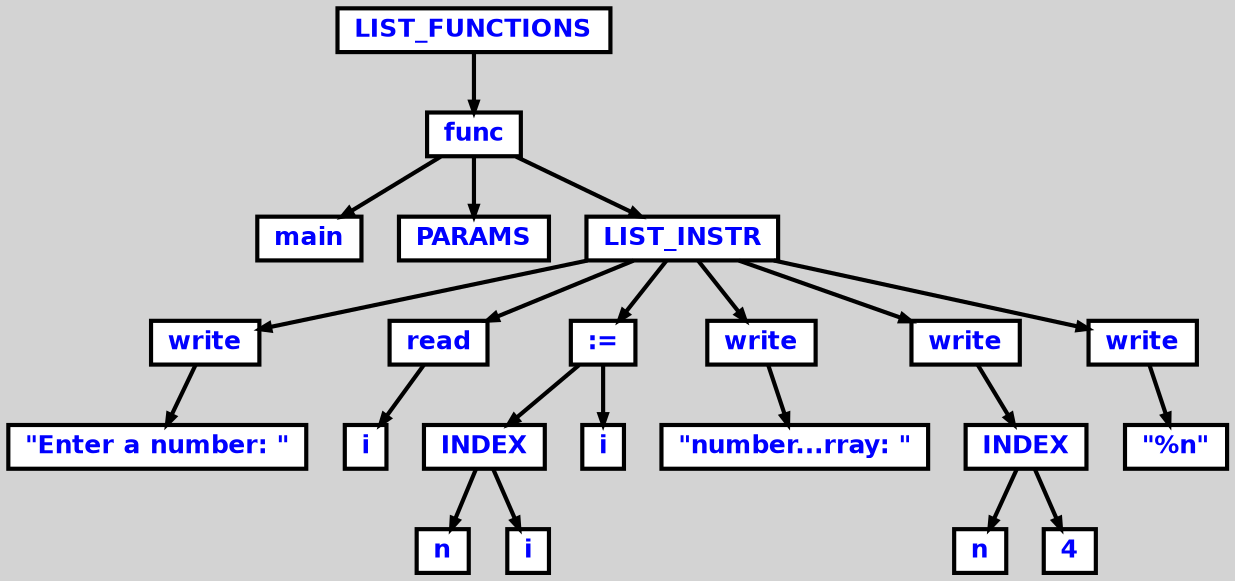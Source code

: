 digraph {

	ordering=out;
	ranksep=.4;
	bgcolor="lightgrey"; node [shape=box, fixedsize=false, fontsize=12, fontname="Helvetica-bold", fontcolor="blue"
		width=.25, height=.25, color="black", fillcolor="white", style="filled, solid, bold"];
	edge [arrowsize=.5, color="black", style="bold"]

  n0 [label="LIST_FUNCTIONS"];
  n1 [label="func"];
  n1 [label="func"];
  n2 [label="main"];
  n3 [label="PARAMS"];
  n4 [label="LIST_INSTR"];
  n4 [label="LIST_INSTR"];
  n5 [label="write"];
  n5 [label="write"];
  n6 [label="\"Enter a number: \""];
  n7 [label="read"];
  n7 [label="read"];
  n8 [label="i"];
  n9 [label=":="];
  n9 [label=":="];
  n10 [label="INDEX"];
  n10 [label="INDEX"];
  n11 [label="n"];
  n12 [label="i"];
  n13 [label="i"];
  n14 [label="write"];
  n14 [label="write"];
  n15 [label="\"number...rray: \""];
  n16 [label="write"];
  n16 [label="write"];
  n17 [label="INDEX"];
  n17 [label="INDEX"];
  n18 [label="n"];
  n19 [label="4"];
  n20 [label="write"];
  n20 [label="write"];
  n21 [label="\"%n\""];

  n0 -> n1 // "LIST_FUNCTIONS" -> "func"
  n1 -> n2 // "func" -> "main"
  n1 -> n3 // "func" -> "PARAMS"
  n1 -> n4 // "func" -> "LIST_INSTR"
  n4 -> n5 // "LIST_INSTR" -> "write"
  n5 -> n6 // "write" -> "\"Enter a number: \""
  n4 -> n7 // "LIST_INSTR" -> "read"
  n7 -> n8 // "read" -> "i"
  n4 -> n9 // "LIST_INSTR" -> ":="
  n9 -> n10 // ":=" -> "INDEX"
  n10 -> n11 // "INDEX" -> "n"
  n10 -> n12 // "INDEX" -> "i"
  n9 -> n13 // ":=" -> "i"
  n4 -> n14 // "LIST_INSTR" -> "write"
  n14 -> n15 // "write" -> "\"number...rray: \""
  n4 -> n16 // "LIST_INSTR" -> "write"
  n16 -> n17 // "write" -> "INDEX"
  n17 -> n18 // "INDEX" -> "n"
  n17 -> n19 // "INDEX" -> "4"
  n4 -> n20 // "LIST_INSTR" -> "write"
  n20 -> n21 // "write" -> "\"%n\""

}
